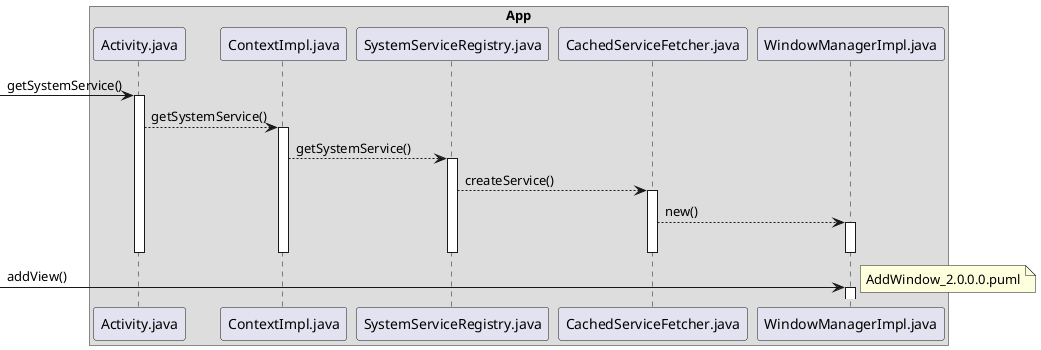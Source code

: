 @startuml
box "App"
participant Activity.java
participant ContextImpl.java
participant SystemServiceRegistry.java
participant CachedServiceFetcher.java
participant WindowManagerImpl.java
end box

-> Activity.java: getSystemService()
activate Activity.java
Activity.java --> ContextImpl.java: getSystemService()
activate ContextImpl.java
ContextImpl.java --> SystemServiceRegistry.java: getSystemService()
activate SystemServiceRegistry.java
SystemServiceRegistry.java --> CachedServiceFetcher.java: createService()
activate CachedServiceFetcher.java
CachedServiceFetcher.java --> WindowManagerImpl.java: new()
activate WindowManagerImpl.java
deactivate CachedServiceFetcher.java
deactivate SystemServiceRegistry.java
deactivate ContextImpl.java
deactivate Activity.java
deactivate WindowManagerImpl.java

-> WindowManagerImpl.java: addView()
note left:AddWindow_2.0.0.0.puml
activate WindowManagerImpl.java


@enduml